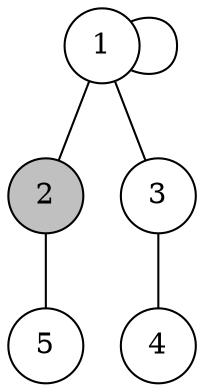 graph fourth {
   1 -- 1 -- 2 -- 5;
   1 -- 3 -- 4;
   1 [shape=circle]
   2 [shape=circle, style=filled, fillcolor=grey]
   3 [shape=circle]
   4 [shape=circle]
   5 [shape=circle]
}
